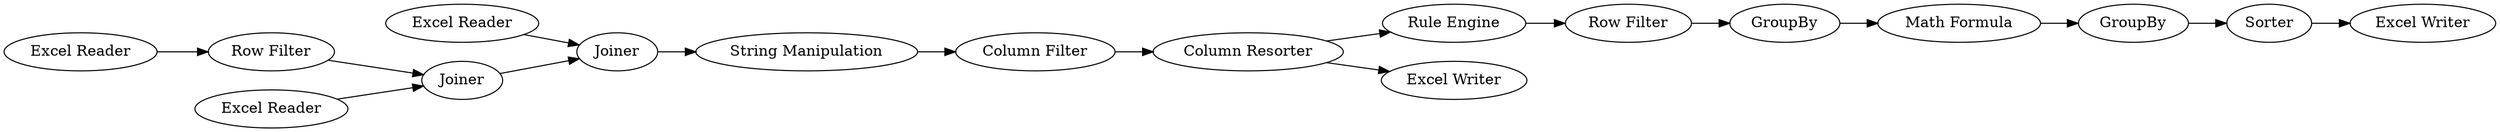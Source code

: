 digraph {
	"8879393766883953133_7" [label=Joiner]
	"8879393766883953133_12" [label=GroupBy]
	"8879393766883953133_17" [label=Sorter]
	"8879393766883953133_15" [label="Math Formula"]
	"8879393766883953133_2" [label="Row Filter"]
	"8879393766883953133_3" [label="Excel Reader"]
	"8879393766883953133_6" [label="Excel Reader"]
	"8879393766883953133_13" [label="Rule Engine"]
	"8879393766883953133_14" [label="Row Filter"]
	"8879393766883953133_19" [label=GroupBy]
	"8879393766883953133_1" [label="Excel Reader"]
	"8879393766883953133_11" [label="Excel Writer"]
	"8879393766883953133_9" [label="Column Filter"]
	"8879393766883953133_10" [label="Column Resorter"]
	"8879393766883953133_8" [label="String Manipulation"]
	"8879393766883953133_5" [label=Joiner]
	"8879393766883953133_20" [label="Excel Writer"]
	"8879393766883953133_8" -> "8879393766883953133_9"
	"8879393766883953133_3" -> "8879393766883953133_5"
	"8879393766883953133_14" -> "8879393766883953133_12"
	"8879393766883953133_10" -> "8879393766883953133_11"
	"8879393766883953133_6" -> "8879393766883953133_7"
	"8879393766883953133_2" -> "8879393766883953133_5"
	"8879393766883953133_5" -> "8879393766883953133_7"
	"8879393766883953133_15" -> "8879393766883953133_19"
	"8879393766883953133_7" -> "8879393766883953133_8"
	"8879393766883953133_9" -> "8879393766883953133_10"
	"8879393766883953133_17" -> "8879393766883953133_20"
	"8879393766883953133_13" -> "8879393766883953133_14"
	"8879393766883953133_19" -> "8879393766883953133_17"
	"8879393766883953133_1" -> "8879393766883953133_2"
	"8879393766883953133_10" -> "8879393766883953133_13"
	"8879393766883953133_12" -> "8879393766883953133_15"
	rankdir=LR
}

